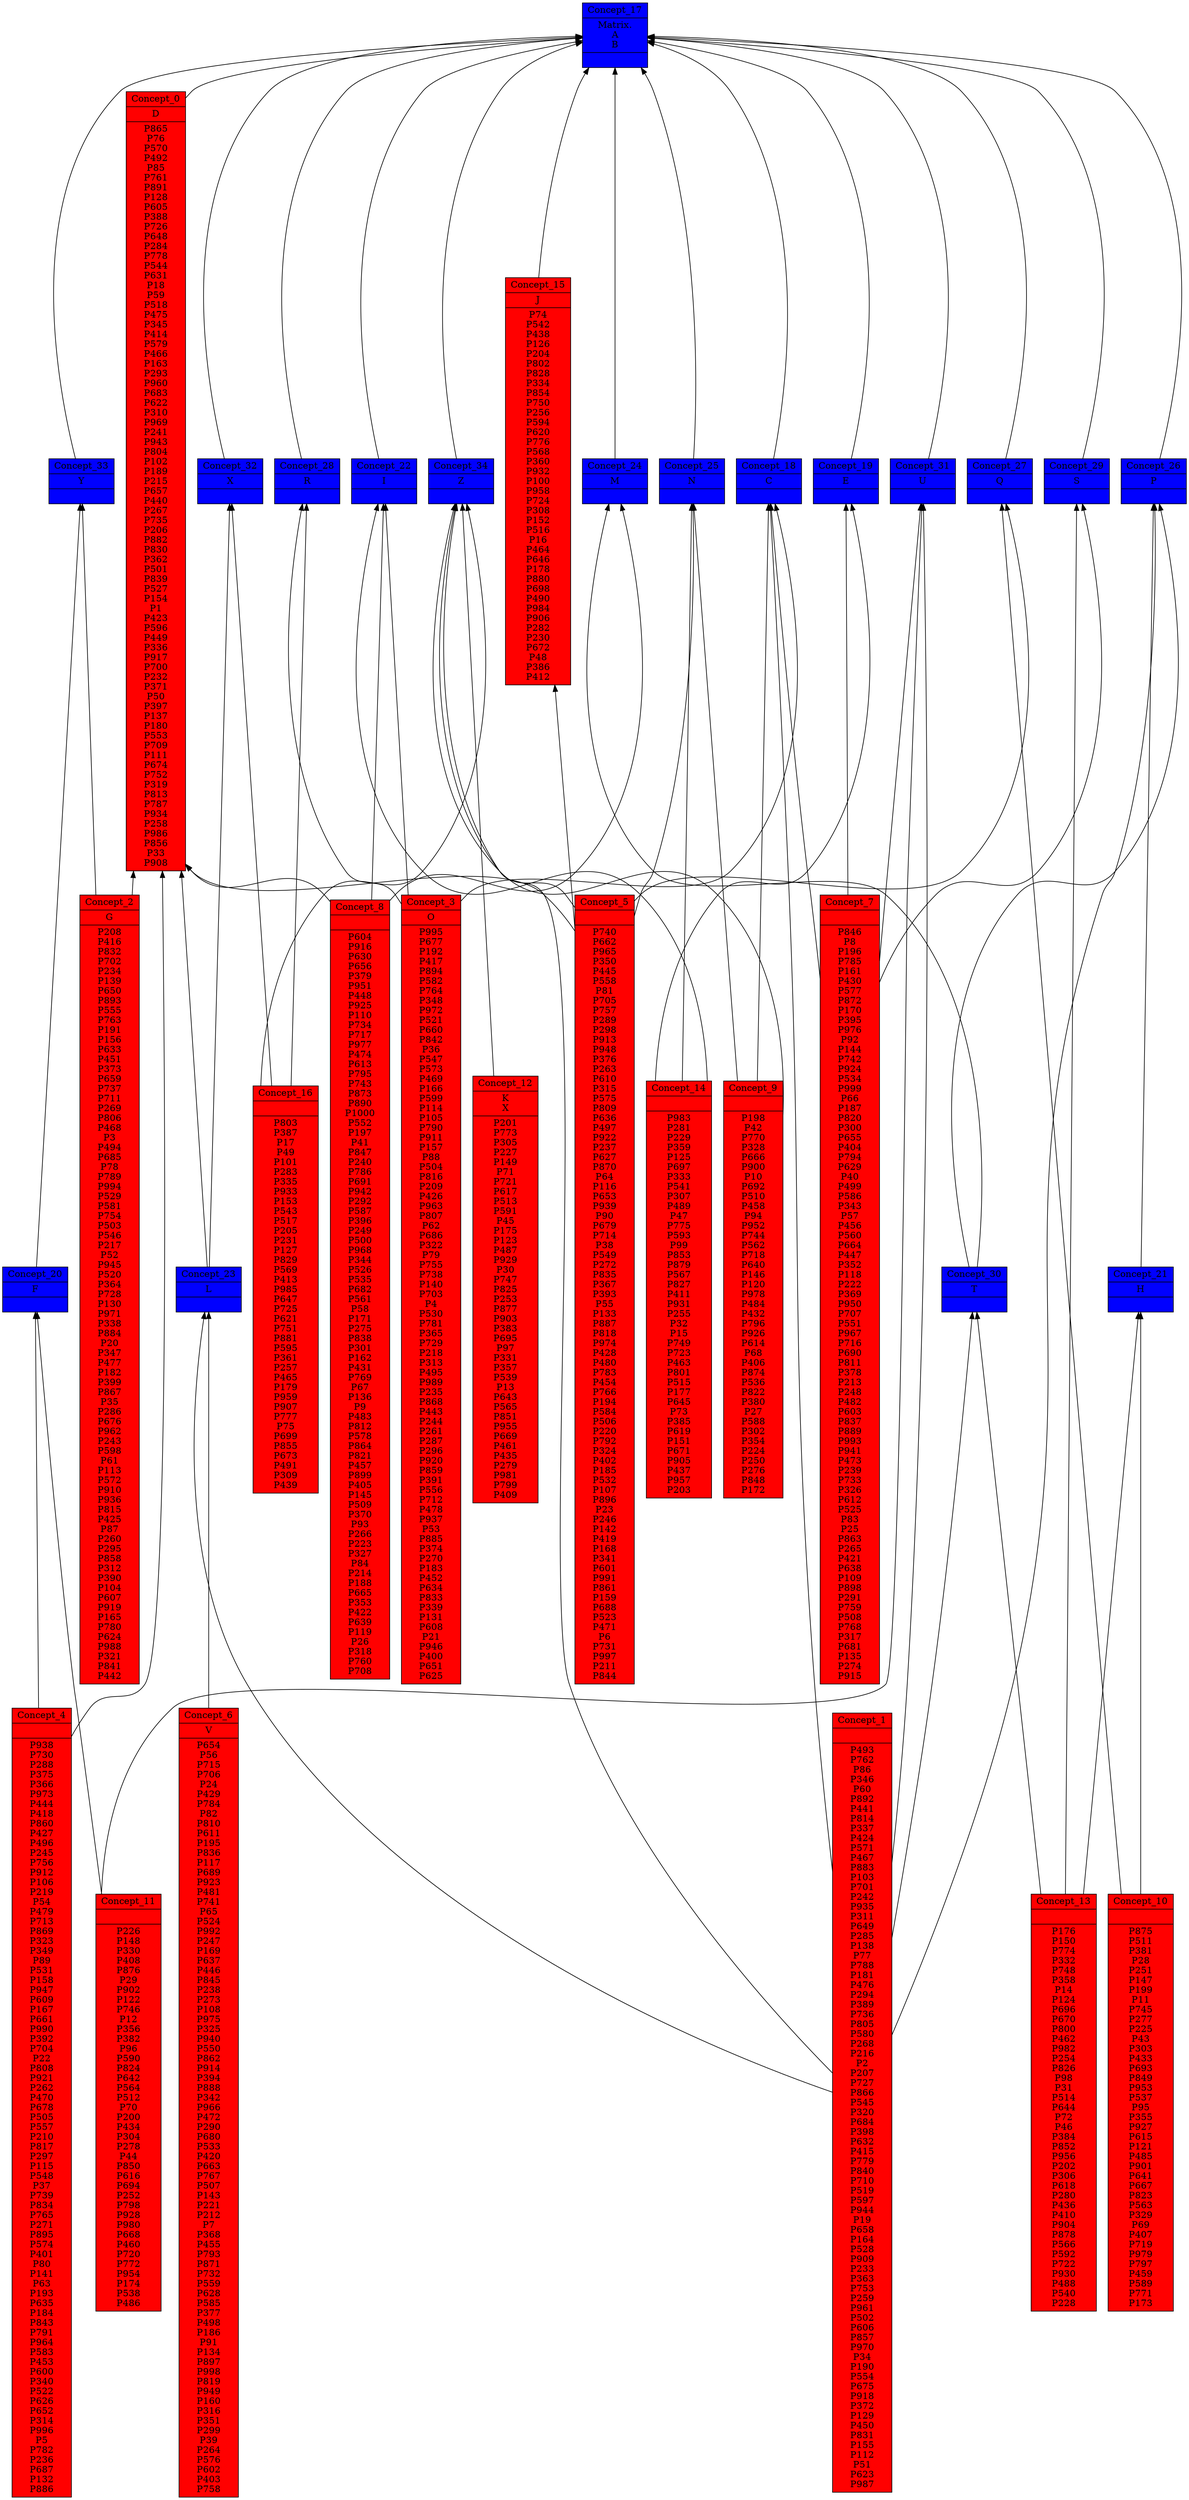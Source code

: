 digraph G { 
	rankdir=BT;
885851948 [shape=record,style=filled,fillcolor=red,label="{Concept_0|D\n|P865\nP76\nP570\nP492\nP85\nP761\nP891\nP128\nP605\nP388\nP726\nP648\nP284\nP778\nP544\nP631\nP18\nP59\nP518\nP475\nP345\nP414\nP579\nP466\nP163\nP293\nP960\nP683\nP622\nP310\nP969\nP241\nP943\nP804\nP102\nP189\nP215\nP657\nP440\nP267\nP735\nP206\nP882\nP830\nP362\nP501\nP839\nP527\nP154\nP1\nP423\nP596\nP449\nP336\nP917\nP700\nP232\nP371\nP50\nP397\nP137\nP180\nP553\nP709\nP111\nP674\nP752\nP319\nP813\nP787\nP934\nP258\nP986\nP856\nP33\nP908\n}"];
1605283233 [shape=record,style=filled,fillcolor=red,label="{Concept_1||P493\nP762\nP86\nP346\nP60\nP892\nP441\nP814\nP337\nP424\nP571\nP467\nP883\nP103\nP701\nP242\nP935\nP311\nP649\nP285\nP138\nP77\nP788\nP181\nP476\nP294\nP389\nP736\nP805\nP580\nP268\nP216\nP2\nP207\nP727\nP866\nP545\nP320\nP684\nP398\nP632\nP415\nP779\nP840\nP710\nP519\nP597\nP944\nP19\nP658\nP164\nP528\nP909\nP233\nP363\nP753\nP259\nP961\nP502\nP606\nP857\nP970\nP34\nP190\nP554\nP675\nP918\nP372\nP129\nP450\nP831\nP155\nP112\nP51\nP623\nP987\n}"];
2054574951 [shape=record,style=filled,fillcolor=red,label="{Concept_2|G\n|P208\nP416\nP832\nP702\nP234\nP139\nP650\nP893\nP555\nP763\nP191\nP156\nP633\nP451\nP373\nP659\nP737\nP711\nP269\nP806\nP468\nP3\nP494\nP685\nP78\nP789\nP994\nP529\nP581\nP754\nP503\nP546\nP217\nP52\nP945\nP520\nP364\nP728\nP130\nP971\nP338\nP884\nP20\nP347\nP477\nP182\nP399\nP867\nP35\nP286\nP676\nP962\nP243\nP598\nP61\nP113\nP572\nP910\nP936\nP815\nP425\nP87\nP260\nP295\nP858\nP312\nP390\nP104\nP607\nP919\nP165\nP780\nP624\nP988\nP321\nP841\nP442\n}"];
399931359 [shape=record,style=filled,fillcolor=red,label="{Concept_3|O\n|P995\nP677\nP192\nP417\nP894\nP582\nP764\nP348\nP972\nP521\nP660\nP842\nP36\nP547\nP573\nP469\nP166\nP599\nP114\nP105\nP790\nP911\nP157\nP88\nP504\nP816\nP209\nP426\nP963\nP807\nP62\nP686\nP322\nP79\nP755\nP738\nP140\nP703\nP4\nP530\nP781\nP365\nP729\nP218\nP313\nP495\nP989\nP235\nP868\nP443\nP244\nP261\nP287\nP296\nP920\nP859\nP391\nP556\nP712\nP478\nP937\nP53\nP885\nP374\nP270\nP183\nP452\nP634\nP833\nP339\nP131\nP608\nP21\nP946\nP400\nP651\nP625\n}"];
198761306 [shape=record,style=filled,fillcolor=red,label="{Concept_4||P938\nP730\nP288\nP375\nP366\nP973\nP444\nP418\nP860\nP427\nP496\nP245\nP756\nP912\nP106\nP219\nP54\nP479\nP713\nP869\nP323\nP349\nP89\nP531\nP158\nP947\nP609\nP167\nP661\nP990\nP392\nP704\nP22\nP808\nP921\nP262\nP470\nP678\nP505\nP557\nP210\nP817\nP297\nP115\nP548\nP37\nP739\nP834\nP765\nP271\nP895\nP574\nP401\nP80\nP141\nP63\nP193\nP635\nP184\nP843\nP791\nP964\nP583\nP453\nP600\nP340\nP522\nP626\nP652\nP314\nP996\nP5\nP782\nP236\nP687\nP132\nP886\n}"];
525571 [shape=record,style=filled,fillcolor=red,label="{Concept_5||P740\nP662\nP965\nP350\nP445\nP558\nP81\nP705\nP757\nP289\nP298\nP913\nP948\nP376\nP263\nP610\nP315\nP575\nP809\nP636\nP497\nP922\nP237\nP627\nP870\nP64\nP116\nP653\nP939\nP90\nP679\nP714\nP38\nP549\nP272\nP835\nP367\nP393\nP55\nP133\nP887\nP818\nP974\nP428\nP480\nP783\nP454\nP766\nP194\nP584\nP506\nP220\nP792\nP324\nP402\nP185\nP532\nP107\nP896\nP23\nP246\nP142\nP419\nP168\nP341\nP601\nP991\nP861\nP159\nP688\nP523\nP471\nP6\nP731\nP997\nP211\nP844\n}"];
1208736537 [shape=record,style=filled,fillcolor=red,label="{Concept_6|V\n|P654\nP56\nP715\nP706\nP24\nP429\nP784\nP82\nP810\nP611\nP195\nP836\nP117\nP689\nP923\nP481\nP741\nP65\nP524\nP992\nP247\nP169\nP637\nP446\nP845\nP238\nP273\nP108\nP975\nP325\nP940\nP550\nP862\nP914\nP394\nP888\nP342\nP966\nP472\nP290\nP680\nP533\nP420\nP663\nP767\nP507\nP143\nP221\nP212\nP7\nP368\nP455\nP793\nP871\nP732\nP559\nP628\nP585\nP377\nP498\nP186\nP91\nP134\nP897\nP998\nP819\nP949\nP160\nP316\nP351\nP299\nP39\nP264\nP576\nP602\nP403\nP758\n}"];
710239027 [shape=record,style=filled,fillcolor=red,label="{Concept_7||P846\nP8\nP196\nP785\nP161\nP430\nP577\nP872\nP170\nP395\nP976\nP92\nP144\nP742\nP924\nP534\nP999\nP66\nP187\nP820\nP300\nP655\nP404\nP794\nP629\nP40\nP499\nP586\nP343\nP57\nP456\nP560\nP664\nP447\nP352\nP118\nP222\nP369\nP950\nP707\nP551\nP967\nP716\nP690\nP811\nP378\nP213\nP248\nP482\nP603\nP837\nP889\nP993\nP941\nP473\nP239\nP733\nP326\nP612\nP525\nP83\nP25\nP863\nP265\nP421\nP638\nP109\nP898\nP291\nP759\nP508\nP768\nP317\nP681\nP135\nP274\nP915\n}"];
1018298342 [shape=record,style=filled,fillcolor=red,label="{Concept_8||P604\nP916\nP630\nP656\nP379\nP951\nP448\nP925\nP110\nP734\nP717\nP977\nP474\nP613\nP795\nP743\nP873\nP890\nP1000\nP552\nP197\nP41\nP847\nP240\nP786\nP691\nP942\nP292\nP587\nP396\nP249\nP500\nP968\nP344\nP526\nP535\nP682\nP561\nP58\nP171\nP275\nP838\nP301\nP162\nP431\nP769\nP67\nP136\nP9\nP483\nP812\nP578\nP864\nP821\nP457\nP899\nP405\nP145\nP509\nP370\nP93\nP266\nP223\nP327\nP84\nP214\nP188\nP665\nP353\nP422\nP639\nP119\nP26\nP318\nP760\nP708\n}"];
1039949752 [shape=record,style=filled,fillcolor=red,label="{Concept_9||P198\nP42\nP770\nP328\nP666\nP900\nP10\nP692\nP510\nP458\nP94\nP952\nP744\nP562\nP718\nP640\nP146\nP120\nP978\nP484\nP432\nP796\nP926\nP614\nP68\nP406\nP874\nP536\nP822\nP380\nP27\nP588\nP302\nP354\nP224\nP250\nP276\nP848\nP172\n}"];
1182461167 [shape=record,style=filled,fillcolor=red,label="{Concept_10||P875\nP511\nP381\nP28\nP251\nP147\nP199\nP11\nP745\nP277\nP225\nP43\nP303\nP433\nP693\nP849\nP953\nP537\nP95\nP355\nP927\nP615\nP121\nP485\nP901\nP641\nP667\nP823\nP563\nP329\nP69\nP407\nP719\nP979\nP797\nP459\nP589\nP771\nP173\n}"];
2116908859 [shape=record,style=filled,fillcolor=red,label="{Concept_11||P226\nP148\nP330\nP408\nP876\nP29\nP902\nP122\nP746\nP12\nP356\nP382\nP96\nP590\nP824\nP642\nP564\nP512\nP70\nP200\nP434\nP304\nP278\nP44\nP850\nP616\nP694\nP252\nP798\nP928\nP980\nP668\nP460\nP720\nP772\nP954\nP174\nP538\nP486\n}"];
561247961 [shape=record,style=filled,fillcolor=red,label="{Concept_12|K\nX\n|P201\nP773\nP305\nP227\nP149\nP71\nP721\nP617\nP513\nP591\nP45\nP175\nP123\nP487\nP929\nP30\nP747\nP825\nP253\nP877\nP903\nP383\nP695\nP97\nP331\nP357\nP539\nP13\nP643\nP565\nP851\nP955\nP669\nP461\nP435\nP279\nP981\nP799\nP409\n}"];
813656972 [shape=record,style=filled,fillcolor=red,label="{Concept_13||P176\nP150\nP774\nP332\nP748\nP358\nP14\nP124\nP696\nP670\nP800\nP462\nP982\nP254\nP826\nP98\nP31\nP514\nP644\nP72\nP46\nP384\nP852\nP956\nP202\nP306\nP618\nP280\nP436\nP410\nP904\nP878\nP566\nP592\nP722\nP930\nP488\nP540\nP228\n}"];
2048425748 [shape=record,style=filled,fillcolor=red,label="{Concept_14||P983\nP281\nP229\nP359\nP125\nP697\nP333\nP541\nP307\nP489\nP47\nP775\nP593\nP99\nP853\nP879\nP567\nP827\nP411\nP931\nP255\nP32\nP15\nP749\nP723\nP463\nP801\nP515\nP177\nP645\nP73\nP385\nP619\nP151\nP671\nP905\nP437\nP957\nP203\n}"];
1263877414 [shape=record,style=filled,fillcolor=red,label="{Concept_15|J\n|P74\nP542\nP438\nP126\nP204\nP802\nP828\nP334\nP854\nP750\nP256\nP594\nP620\nP776\nP568\nP360\nP932\nP100\nP958\nP724\nP308\nP152\nP516\nP16\nP464\nP646\nP178\nP880\nP698\nP490\nP984\nP906\nP282\nP230\nP672\nP48\nP386\nP412\n}"];
1863932867 [shape=record,style=filled,fillcolor=red,label="{Concept_16||P803\nP387\nP17\nP49\nP101\nP283\nP335\nP933\nP153\nP543\nP517\nP205\nP231\nP127\nP829\nP569\nP413\nP985\nP647\nP725\nP621\nP751\nP881\nP595\nP361\nP257\nP465\nP179\nP959\nP907\nP777\nP75\nP699\nP855\nP673\nP491\nP309\nP439\n}"];
2048834776 [shape=record,style=filled,fillcolor=blue,label="{Concept_17|Matrix.\nA\nB\n|}"];
1384722895 [shape=record,style=filled,fillcolor=blue,label="{Concept_18|C\n|}"];
2104545713 [shape=record,style=filled,fillcolor=blue,label="{Concept_19|E\n|}"];
798244209 [shape=record,style=filled,fillcolor=blue,label="{Concept_20|F\n|}"];
1297149880 [shape=record,style=filled,fillcolor=blue,label="{Concept_21|H\n|}"];
809762318 [shape=record,style=filled,fillcolor=blue,label="{Concept_22|I\n|}"];
245475541 [shape=record,style=filled,fillcolor=blue,label="{Concept_23|L\n|}"];
22429093 [shape=record,style=filled,fillcolor=blue,label="{Concept_24|M\n|}"];
110771485 [shape=record,style=filled,fillcolor=blue,label="{Concept_25|N\n|}"];
733957003 [shape=record,style=filled,fillcolor=blue,label="{Concept_26|P\n|}"];
141289226 [shape=record,style=filled,fillcolor=blue,label="{Concept_27|Q\n|}"];
2028371466 [shape=record,style=filled,fillcolor=blue,label="{Concept_28|R\n|}"];
712256162 [shape=record,style=filled,fillcolor=blue,label="{Concept_29|S\n|}"];
815992954 [shape=record,style=filled,fillcolor=blue,label="{Concept_30|T\n|}"];
868737467 [shape=record,style=filled,fillcolor=blue,label="{Concept_31|U\n|}"];
55331187 [shape=record,style=filled,fillcolor=blue,label="{Concept_32|X\n|}"];
1991294891 [shape=record,style=filled,fillcolor=blue,label="{Concept_33|Y\n|}"];
1392425346 [shape=record,style=filled,fillcolor=blue,label="{Concept_34|Z\n|}"];
	885851948 -> 2048834776
	1605283233 -> 1384722895
	1605283233 -> 245475541
	1605283233 -> 733957003
	1605283233 -> 815992954
	1605283233 -> 868737467
	1605283233 -> 1392425346
	2054574951 -> 885851948
	2054574951 -> 1991294891
	399931359 -> 1384722895
	399931359 -> 809762318
	399931359 -> 2028371466
	198761306 -> 885851948
	198761306 -> 798244209
	525571 -> 885851948
	525571 -> 1263877414
	525571 -> 110771485
	525571 -> 141289226
	525571 -> 1392425346
	1208736537 -> 245475541
	710239027 -> 1384722895
	710239027 -> 2104545713
	710239027 -> 712256162
	710239027 -> 868737467
	1018298342 -> 885851948
	1018298342 -> 809762318
	1018298342 -> 22429093
	1039949752 -> 1384722895
	1039949752 -> 110771485
	1039949752 -> 1392425346
	1182461167 -> 1297149880
	1182461167 -> 141289226
	2116908859 -> 798244209
	2116908859 -> 868737467
	561247961 -> 1392425346
	813656972 -> 1297149880
	813656972 -> 712256162
	813656972 -> 815992954
	2048425748 -> 2104545713
	2048425748 -> 809762318
	2048425748 -> 110771485
	1263877414 -> 2048834776
	1863932867 -> 2028371466
	1863932867 -> 55331187
	1863932867 -> 1392425346
	1384722895 -> 2048834776
	2104545713 -> 2048834776
	798244209 -> 1991294891
	1297149880 -> 733957003
	809762318 -> 2048834776
	245475541 -> 885851948
	245475541 -> 55331187
	22429093 -> 2048834776
	110771485 -> 2048834776
	733957003 -> 2048834776
	141289226 -> 2048834776
	2028371466 -> 2048834776
	712256162 -> 2048834776
	815992954 -> 22429093
	815992954 -> 733957003
	868737467 -> 2048834776
	55331187 -> 2048834776
	1991294891 -> 2048834776
	1392425346 -> 2048834776
}